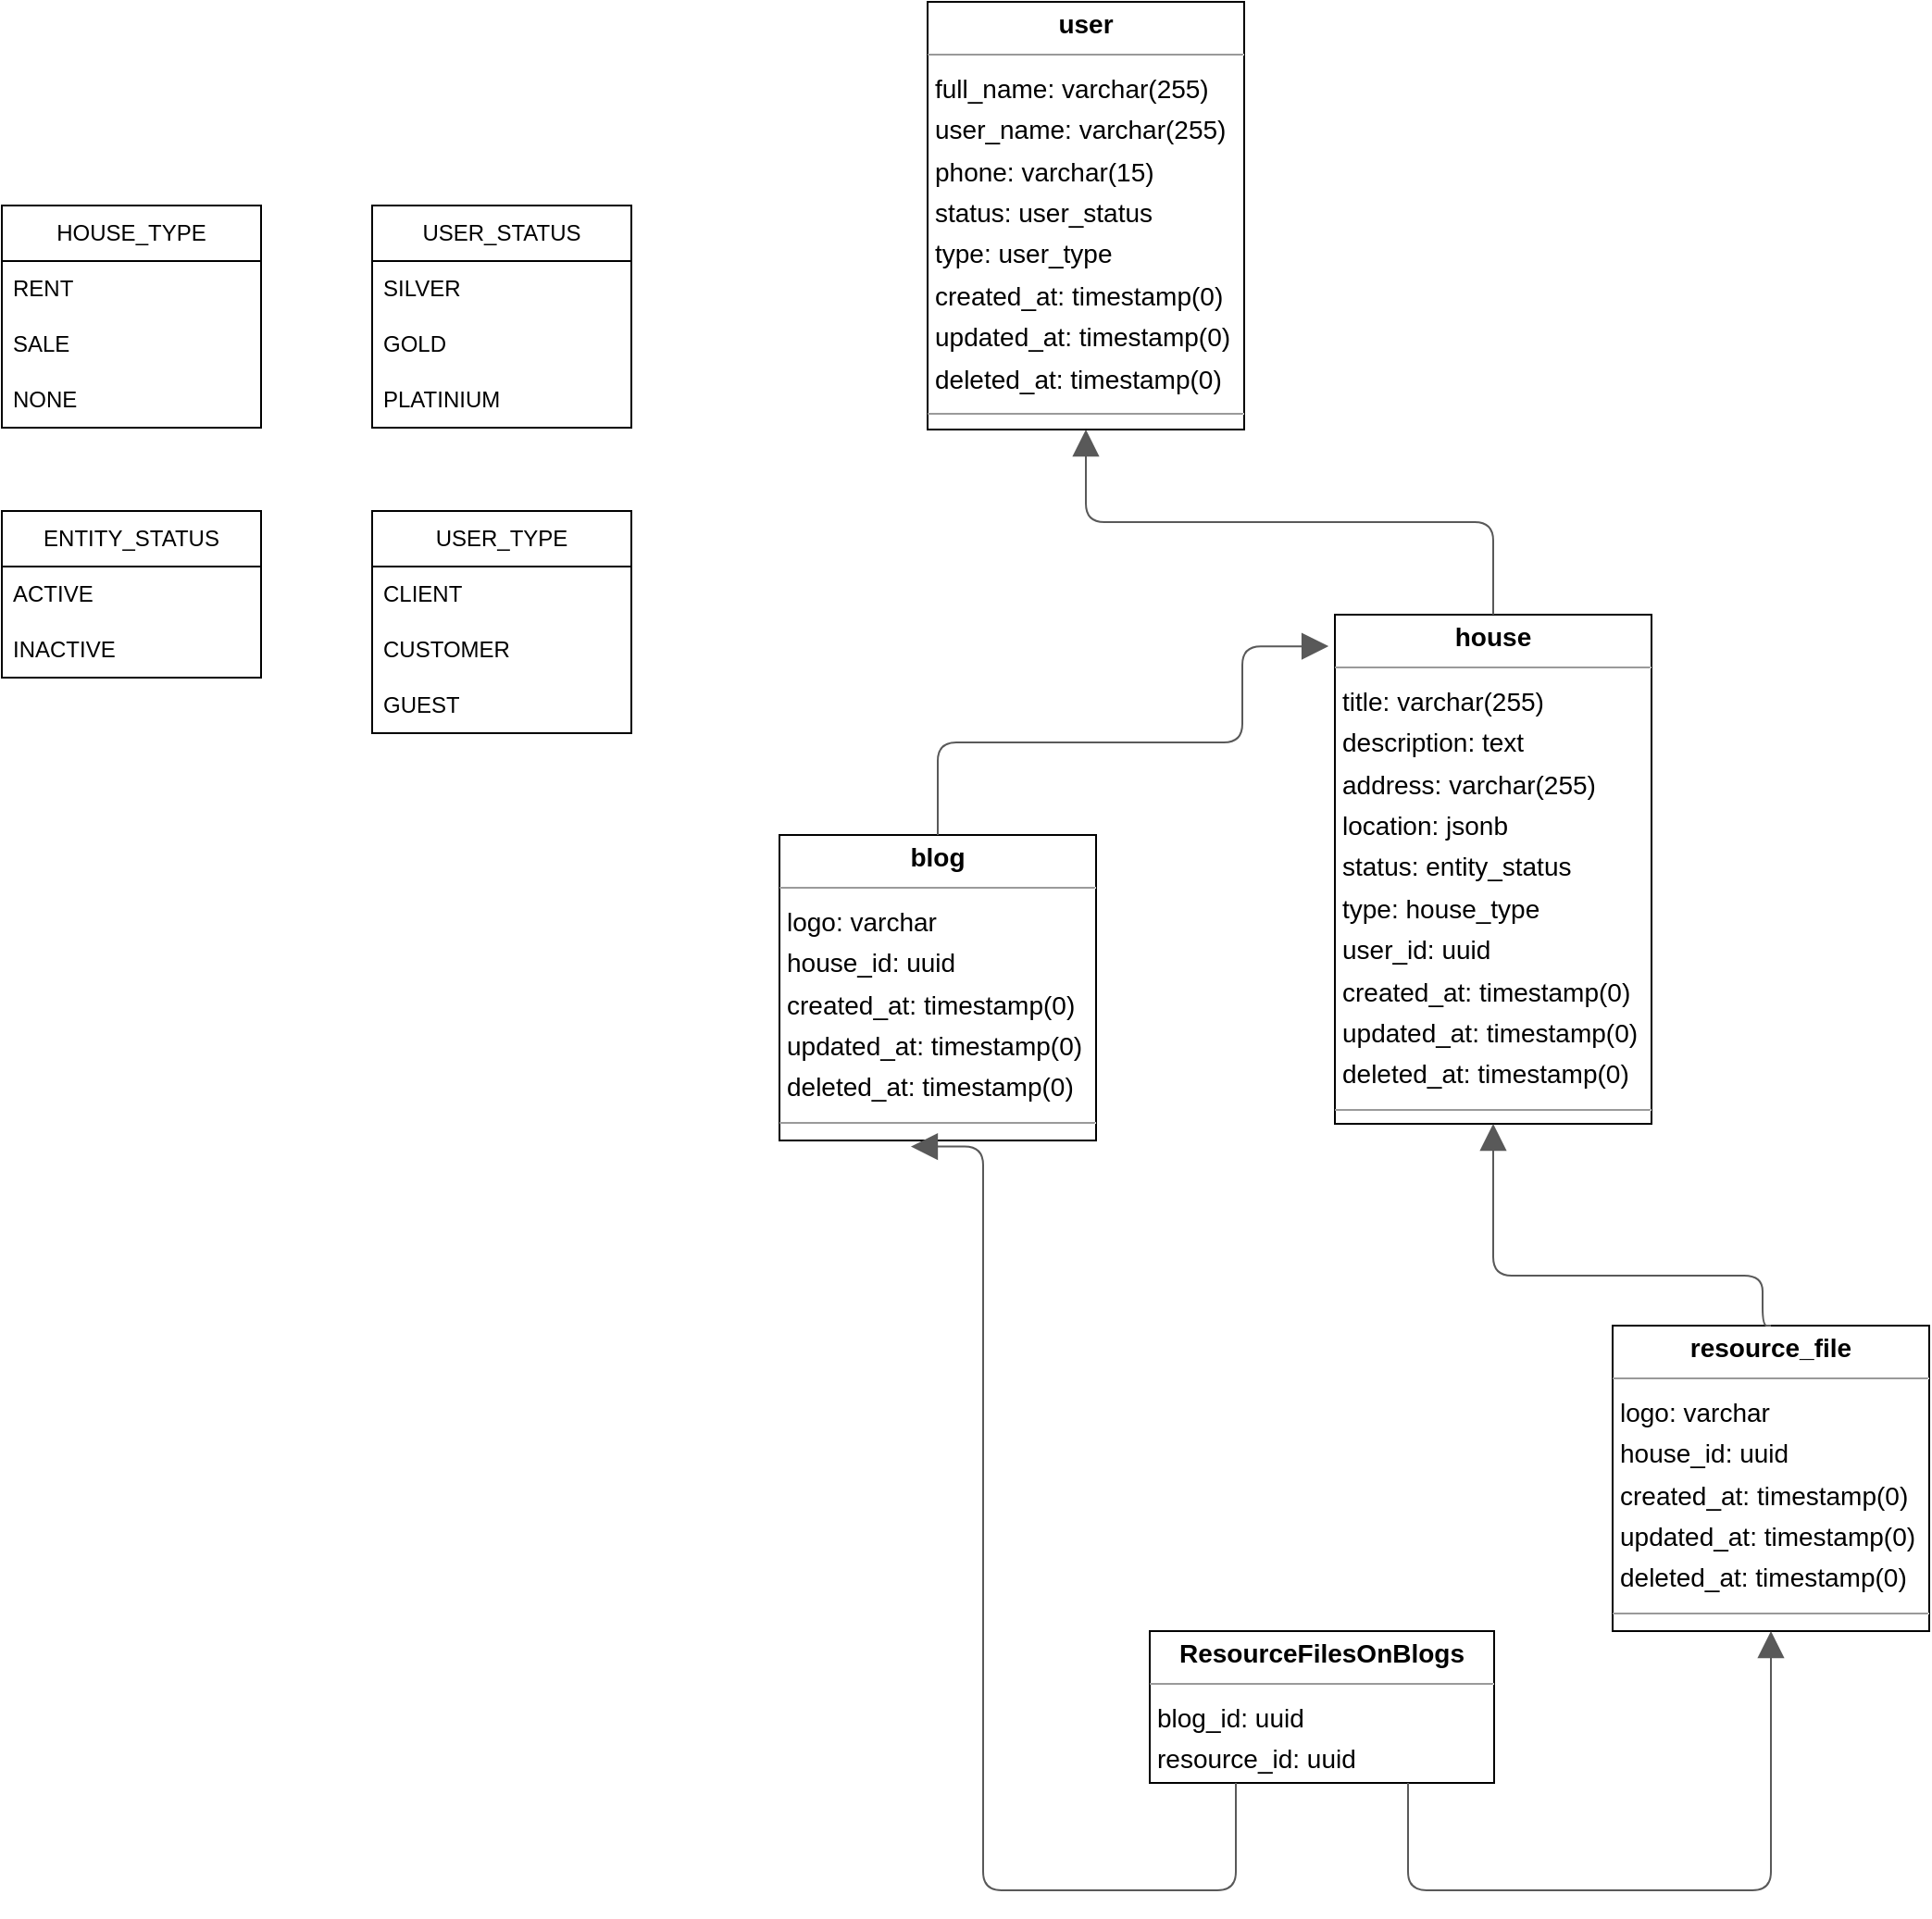 <mxfile version="22.1.18" type="device">
  <diagram id="GVKpNITB7_Nkm6wWDhjA" name="Page-1">
    <mxGraphModel dx="3425" dy="1973" grid="1" gridSize="10" guides="1" tooltips="1" connect="1" arrows="1" fold="1" page="0" pageScale="1" pageWidth="850" pageHeight="1100" background="none" math="0" shadow="0">
      <root>
        <mxCell id="0" />
        <mxCell id="1" parent="0" />
        <mxCell id="node4" value="&lt;p style=&quot;margin:0px;margin-top:4px;text-align:center;&quot;&gt;&lt;b&gt;ResourceFilesOnBlogs&lt;/b&gt;&lt;/p&gt;&lt;hr size=&quot;1&quot;/&gt;&lt;p style=&quot;margin:0 0 0 4px;line-height:1.6;&quot;&gt; blog_id: uuid&lt;br/&gt; resource_id: uuid&lt;/p&gt;" style="verticalAlign=top;align=left;overflow=fill;fontSize=14;fontFamily=Helvetica;html=1;rounded=0;shadow=0;comic=0;labelBackgroundColor=none;strokeWidth=1;" parent="1" vertex="1">
          <mxGeometry x="-10" y="690" width="186" height="82" as="geometry" />
        </mxCell>
        <mxCell id="node0" value="&lt;p style=&quot;margin:0px;margin-top:4px;text-align:center;&quot;&gt;&lt;b&gt;blog&lt;/b&gt;&lt;/p&gt;&lt;hr size=&quot;1&quot;/&gt;&lt;p style=&quot;margin:0 0 0 4px;line-height:1.6;&quot;&gt; logo: varchar&lt;br/&gt; house_id: uuid&lt;br/&gt; created_at: timestamp(0)&lt;br/&gt; updated_at: timestamp(0)&lt;br/&gt; deleted_at: timestamp(0)&lt;/p&gt;&lt;hr size=&quot;1&quot;/&gt;&lt;p style=&quot;margin:0 0 0 4px;line-height:1.6;&quot;&gt; id: uuid&lt;/p&gt;" style="verticalAlign=top;align=left;overflow=fill;fontSize=14;fontFamily=Helvetica;html=1;rounded=0;shadow=0;comic=0;labelBackgroundColor=none;strokeWidth=1;" parent="1" vertex="1">
          <mxGeometry x="-210" y="260" width="171" height="165" as="geometry" />
        </mxCell>
        <mxCell id="node3" value="&lt;p style=&quot;margin:0px;margin-top:4px;text-align:center;&quot;&gt;&lt;b&gt;house&lt;/b&gt;&lt;/p&gt;&lt;hr size=&quot;1&quot;/&gt;&lt;p style=&quot;margin:0 0 0 4px;line-height:1.6;&quot;&gt; title: varchar(255)&lt;br/&gt; description: text&lt;br/&gt; address: varchar(255)&lt;br/&gt; location: jsonb&lt;br/&gt; status: entity_status&lt;br/&gt; type: house_type&lt;br/&gt; user_id: uuid&lt;br/&gt; created_at: timestamp(0)&lt;br/&gt; updated_at: timestamp(0)&lt;br/&gt; deleted_at: timestamp(0)&lt;/p&gt;&lt;hr size=&quot;1&quot;/&gt;&lt;p style=&quot;margin:0 0 0 4px;line-height:1.6;&quot;&gt; id: uuid&lt;/p&gt;" style="verticalAlign=top;align=left;overflow=fill;fontSize=14;fontFamily=Helvetica;html=1;rounded=0;shadow=0;comic=0;labelBackgroundColor=none;strokeWidth=1;" parent="1" vertex="1">
          <mxGeometry x="90" y="141" width="171" height="275" as="geometry" />
        </mxCell>
        <mxCell id="node2" value="&lt;p style=&quot;margin:0px;margin-top:4px;text-align:center;&quot;&gt;&lt;b&gt;resource_file&lt;/b&gt;&lt;/p&gt;&lt;hr size=&quot;1&quot;/&gt;&lt;p style=&quot;margin:0 0 0 4px;line-height:1.6;&quot;&gt; logo: varchar&lt;br/&gt; house_id: uuid&lt;br/&gt; created_at: timestamp(0)&lt;br/&gt; updated_at: timestamp(0)&lt;br/&gt; deleted_at: timestamp(0)&lt;/p&gt;&lt;hr size=&quot;1&quot;/&gt;&lt;p style=&quot;margin:0 0 0 4px;line-height:1.6;&quot;&gt; id: uuid&lt;/p&gt;" style="verticalAlign=top;align=left;overflow=fill;fontSize=14;fontFamily=Helvetica;html=1;rounded=0;shadow=0;comic=0;labelBackgroundColor=none;strokeWidth=1;" parent="1" vertex="1">
          <mxGeometry x="240" y="525" width="171" height="165" as="geometry" />
        </mxCell>
        <mxCell id="node1" value="&lt;p style=&quot;margin:0px;margin-top:4px;text-align:center;&quot;&gt;&lt;b&gt;user&lt;/b&gt;&lt;/p&gt;&lt;hr size=&quot;1&quot;/&gt;&lt;p style=&quot;margin:0 0 0 4px;line-height:1.6;&quot;&gt; full_name: varchar(255)&lt;br/&gt; user_name: varchar(255)&lt;br/&gt; phone: varchar(15)&lt;br/&gt; status: user_status&lt;br/&gt; type: user_type&lt;br/&gt; created_at: timestamp(0)&lt;br/&gt; updated_at: timestamp(0)&lt;br/&gt; deleted_at: timestamp(0)&lt;/p&gt;&lt;hr size=&quot;1&quot;/&gt;&lt;p style=&quot;margin:0 0 0 4px;line-height:1.6;&quot;&gt; id: uuid&lt;/p&gt;" style="verticalAlign=top;align=left;overflow=fill;fontSize=14;fontFamily=Helvetica;html=1;rounded=0;shadow=0;comic=0;labelBackgroundColor=none;strokeWidth=1;" parent="1" vertex="1">
          <mxGeometry x="-130" y="-190" width="171" height="231" as="geometry" />
        </mxCell>
        <mxCell id="edge3" value="" style="html=1;rounded=1;edgeStyle=orthogonalEdgeStyle;dashed=0;startArrow=none;endArrow=block;endSize=12;strokeColor=#595959;exitX=0.25;exitY=1;exitDx=0;exitDy=0;entryX=0.415;entryY=1.02;entryDx=0;entryDy=0;entryPerimeter=0;" parent="1" source="node4" target="node0" edge="1">
          <mxGeometry width="50" height="50" relative="1" as="geometry">
            <Array as="points">
              <mxPoint x="37" y="830" />
              <mxPoint x="-100" y="830" />
              <mxPoint x="-100" y="428" />
            </Array>
            <mxPoint x="96" y="880" as="sourcePoint" />
            <mxPoint x="-100" y="730" as="targetPoint" />
          </mxGeometry>
        </mxCell>
        <mxCell id="edge0" value="" style="html=1;rounded=1;edgeStyle=orthogonalEdgeStyle;dashed=0;startArrow=none;endArrow=block;endSize=12;strokeColor=#595959;entryX=0.500;entryY=1.000;entryDx=0;entryDy=0;exitX=0.75;exitY=1;exitDx=0;exitDy=0;" parent="1" source="node4" target="node2" edge="1">
          <mxGeometry width="50" height="50" relative="1" as="geometry">
            <Array as="points">
              <mxPoint x="129" y="830" />
              <mxPoint x="325" y="830" />
            </Array>
            <mxPoint x="190" y="880" as="sourcePoint" />
          </mxGeometry>
        </mxCell>
        <mxCell id="edge1" value="" style="html=1;rounded=1;edgeStyle=orthogonalEdgeStyle;dashed=0;startArrow=none;endArrow=block;endSize=12;strokeColor=#595959;exitX=0.5;exitY=0;exitDx=0;exitDy=0;entryX=-0.02;entryY=0.062;entryDx=0;entryDy=0;entryPerimeter=0;" parent="1" source="node0" target="node3" edge="1">
          <mxGeometry width="50" height="50" relative="1" as="geometry">
            <Array as="points">
              <mxPoint x="-124" y="210" />
              <mxPoint x="40" y="210" />
              <mxPoint x="40" y="158" />
            </Array>
          </mxGeometry>
        </mxCell>
        <mxCell id="edge4" value="" style="html=1;rounded=1;edgeStyle=orthogonalEdgeStyle;dashed=0;startArrow=none;endArrow=block;endSize=12;strokeColor=#595959;exitX=0.500;exitY=0.000;exitDx=0;exitDy=0;entryX=0.500;entryY=1.000;entryDx=0;entryDy=0;" parent="1" source="node3" target="node1" edge="1">
          <mxGeometry width="50" height="50" relative="1" as="geometry">
            <Array as="points" />
          </mxGeometry>
        </mxCell>
        <mxCell id="edge2" value="" style="html=1;rounded=1;edgeStyle=orthogonalEdgeStyle;dashed=0;startArrow=none;endArrow=block;endSize=12;strokeColor=#595959;exitX=0.500;exitY=0.000;exitDx=0;exitDy=0;entryX=0.500;entryY=1.000;entryDx=0;entryDy=0;" parent="1" source="node2" target="node3" edge="1">
          <mxGeometry width="50" height="50" relative="1" as="geometry">
            <Array as="points">
              <mxPoint x="321" y="498" />
              <mxPoint x="175" y="498" />
            </Array>
          </mxGeometry>
        </mxCell>
        <mxCell id="wCXy2qEVcxZzDZaImxoW-1" value="USER_STATUS" style="swimlane;fontStyle=0;childLayout=stackLayout;horizontal=1;startSize=30;horizontalStack=0;resizeParent=1;resizeParentMax=0;resizeLast=0;collapsible=1;marginBottom=0;whiteSpace=wrap;html=1;" vertex="1" parent="1">
          <mxGeometry x="-430" y="-80" width="140" height="120" as="geometry" />
        </mxCell>
        <mxCell id="wCXy2qEVcxZzDZaImxoW-2" value="SILVER" style="text;strokeColor=none;fillColor=none;align=left;verticalAlign=middle;spacingLeft=4;spacingRight=4;overflow=hidden;points=[[0,0.5],[1,0.5]];portConstraint=eastwest;rotatable=0;whiteSpace=wrap;html=1;" vertex="1" parent="wCXy2qEVcxZzDZaImxoW-1">
          <mxGeometry y="30" width="140" height="30" as="geometry" />
        </mxCell>
        <mxCell id="wCXy2qEVcxZzDZaImxoW-3" value="GOLD" style="text;strokeColor=none;fillColor=none;align=left;verticalAlign=middle;spacingLeft=4;spacingRight=4;overflow=hidden;points=[[0,0.5],[1,0.5]];portConstraint=eastwest;rotatable=0;whiteSpace=wrap;html=1;" vertex="1" parent="wCXy2qEVcxZzDZaImxoW-1">
          <mxGeometry y="60" width="140" height="30" as="geometry" />
        </mxCell>
        <mxCell id="wCXy2qEVcxZzDZaImxoW-4" value="PLATINIUM" style="text;strokeColor=none;fillColor=none;align=left;verticalAlign=middle;spacingLeft=4;spacingRight=4;overflow=hidden;points=[[0,0.5],[1,0.5]];portConstraint=eastwest;rotatable=0;whiteSpace=wrap;html=1;" vertex="1" parent="wCXy2qEVcxZzDZaImxoW-1">
          <mxGeometry y="90" width="140" height="30" as="geometry" />
        </mxCell>
        <mxCell id="wCXy2qEVcxZzDZaImxoW-5" value="USER_TYPE" style="swimlane;fontStyle=0;childLayout=stackLayout;horizontal=1;startSize=30;horizontalStack=0;resizeParent=1;resizeParentMax=0;resizeLast=0;collapsible=1;marginBottom=0;whiteSpace=wrap;html=1;" vertex="1" parent="1">
          <mxGeometry x="-430" y="85" width="140" height="120" as="geometry" />
        </mxCell>
        <mxCell id="wCXy2qEVcxZzDZaImxoW-6" value="CLIENT" style="text;strokeColor=none;fillColor=none;align=left;verticalAlign=middle;spacingLeft=4;spacingRight=4;overflow=hidden;points=[[0,0.5],[1,0.5]];portConstraint=eastwest;rotatable=0;whiteSpace=wrap;html=1;" vertex="1" parent="wCXy2qEVcxZzDZaImxoW-5">
          <mxGeometry y="30" width="140" height="30" as="geometry" />
        </mxCell>
        <mxCell id="wCXy2qEVcxZzDZaImxoW-7" value="CUSTOMER" style="text;strokeColor=none;fillColor=none;align=left;verticalAlign=middle;spacingLeft=4;spacingRight=4;overflow=hidden;points=[[0,0.5],[1,0.5]];portConstraint=eastwest;rotatable=0;whiteSpace=wrap;html=1;" vertex="1" parent="wCXy2qEVcxZzDZaImxoW-5">
          <mxGeometry y="60" width="140" height="30" as="geometry" />
        </mxCell>
        <mxCell id="wCXy2qEVcxZzDZaImxoW-8" value="GUEST" style="text;strokeColor=none;fillColor=none;align=left;verticalAlign=middle;spacingLeft=4;spacingRight=4;overflow=hidden;points=[[0,0.5],[1,0.5]];portConstraint=eastwest;rotatable=0;whiteSpace=wrap;html=1;" vertex="1" parent="wCXy2qEVcxZzDZaImxoW-5">
          <mxGeometry y="90" width="140" height="30" as="geometry" />
        </mxCell>
        <mxCell id="wCXy2qEVcxZzDZaImxoW-9" value="HOUSE_TYPE" style="swimlane;fontStyle=0;childLayout=stackLayout;horizontal=1;startSize=30;horizontalStack=0;resizeParent=1;resizeParentMax=0;resizeLast=0;collapsible=1;marginBottom=0;whiteSpace=wrap;html=1;" vertex="1" parent="1">
          <mxGeometry x="-630" y="-80" width="140" height="120" as="geometry" />
        </mxCell>
        <mxCell id="wCXy2qEVcxZzDZaImxoW-10" value="RENT" style="text;strokeColor=none;fillColor=none;align=left;verticalAlign=middle;spacingLeft=4;spacingRight=4;overflow=hidden;points=[[0,0.5],[1,0.5]];portConstraint=eastwest;rotatable=0;whiteSpace=wrap;html=1;" vertex="1" parent="wCXy2qEVcxZzDZaImxoW-9">
          <mxGeometry y="30" width="140" height="30" as="geometry" />
        </mxCell>
        <mxCell id="wCXy2qEVcxZzDZaImxoW-11" value="SALE" style="text;strokeColor=none;fillColor=none;align=left;verticalAlign=middle;spacingLeft=4;spacingRight=4;overflow=hidden;points=[[0,0.5],[1,0.5]];portConstraint=eastwest;rotatable=0;whiteSpace=wrap;html=1;" vertex="1" parent="wCXy2qEVcxZzDZaImxoW-9">
          <mxGeometry y="60" width="140" height="30" as="geometry" />
        </mxCell>
        <mxCell id="wCXy2qEVcxZzDZaImxoW-12" value="NONE" style="text;strokeColor=none;fillColor=none;align=left;verticalAlign=middle;spacingLeft=4;spacingRight=4;overflow=hidden;points=[[0,0.5],[1,0.5]];portConstraint=eastwest;rotatable=0;whiteSpace=wrap;html=1;" vertex="1" parent="wCXy2qEVcxZzDZaImxoW-9">
          <mxGeometry y="90" width="140" height="30" as="geometry" />
        </mxCell>
        <mxCell id="wCXy2qEVcxZzDZaImxoW-13" value="ENTITY_STATUS" style="swimlane;fontStyle=0;childLayout=stackLayout;horizontal=1;startSize=30;horizontalStack=0;resizeParent=1;resizeParentMax=0;resizeLast=0;collapsible=1;marginBottom=0;whiteSpace=wrap;html=1;" vertex="1" parent="1">
          <mxGeometry x="-630" y="85" width="140" height="90" as="geometry" />
        </mxCell>
        <mxCell id="wCXy2qEVcxZzDZaImxoW-14" value="ACTIVE" style="text;strokeColor=none;fillColor=none;align=left;verticalAlign=middle;spacingLeft=4;spacingRight=4;overflow=hidden;points=[[0,0.5],[1,0.5]];portConstraint=eastwest;rotatable=0;whiteSpace=wrap;html=1;" vertex="1" parent="wCXy2qEVcxZzDZaImxoW-13">
          <mxGeometry y="30" width="140" height="30" as="geometry" />
        </mxCell>
        <mxCell id="wCXy2qEVcxZzDZaImxoW-15" value="INACTIVE" style="text;strokeColor=none;fillColor=none;align=left;verticalAlign=middle;spacingLeft=4;spacingRight=4;overflow=hidden;points=[[0,0.5],[1,0.5]];portConstraint=eastwest;rotatable=0;whiteSpace=wrap;html=1;" vertex="1" parent="wCXy2qEVcxZzDZaImxoW-13">
          <mxGeometry y="60" width="140" height="30" as="geometry" />
        </mxCell>
      </root>
    </mxGraphModel>
  </diagram>
</mxfile>
